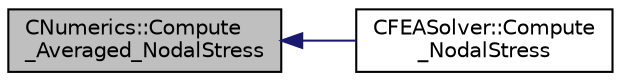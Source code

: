 digraph "CNumerics::Compute_Averaged_NodalStress"
{
  edge [fontname="Helvetica",fontsize="10",labelfontname="Helvetica",labelfontsize="10"];
  node [fontname="Helvetica",fontsize="10",shape=record];
  rankdir="LR";
  Node16 [label="CNumerics::Compute\l_Averaged_NodalStress",height=0.2,width=0.4,color="black", fillcolor="grey75", style="filled", fontcolor="black"];
  Node16 -> Node17 [dir="back",color="midnightblue",fontsize="10",style="solid",fontname="Helvetica"];
  Node17 [label="CFEASolver::Compute\l_NodalStress",height=0.2,width=0.4,color="black", fillcolor="white", style="filled",URL="$class_c_f_e_a_solver.html#a62ca6eda046cfa13437ce136aa27dfee",tooltip="Compute the stress at the nodes for output purposes. "];
}
